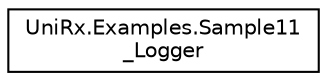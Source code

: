 digraph "Graphical Class Hierarchy"
{
 // LATEX_PDF_SIZE
  edge [fontname="Helvetica",fontsize="10",labelfontname="Helvetica",labelfontsize="10"];
  node [fontname="Helvetica",fontsize="10",shape=record];
  rankdir="LR";
  Node0 [label="UniRx.Examples.Sample11\l_Logger",height=0.2,width=0.4,color="black", fillcolor="white", style="filled",URL="$class_uni_rx_1_1_examples_1_1_sample11___logger.html",tooltip=" "];
}
